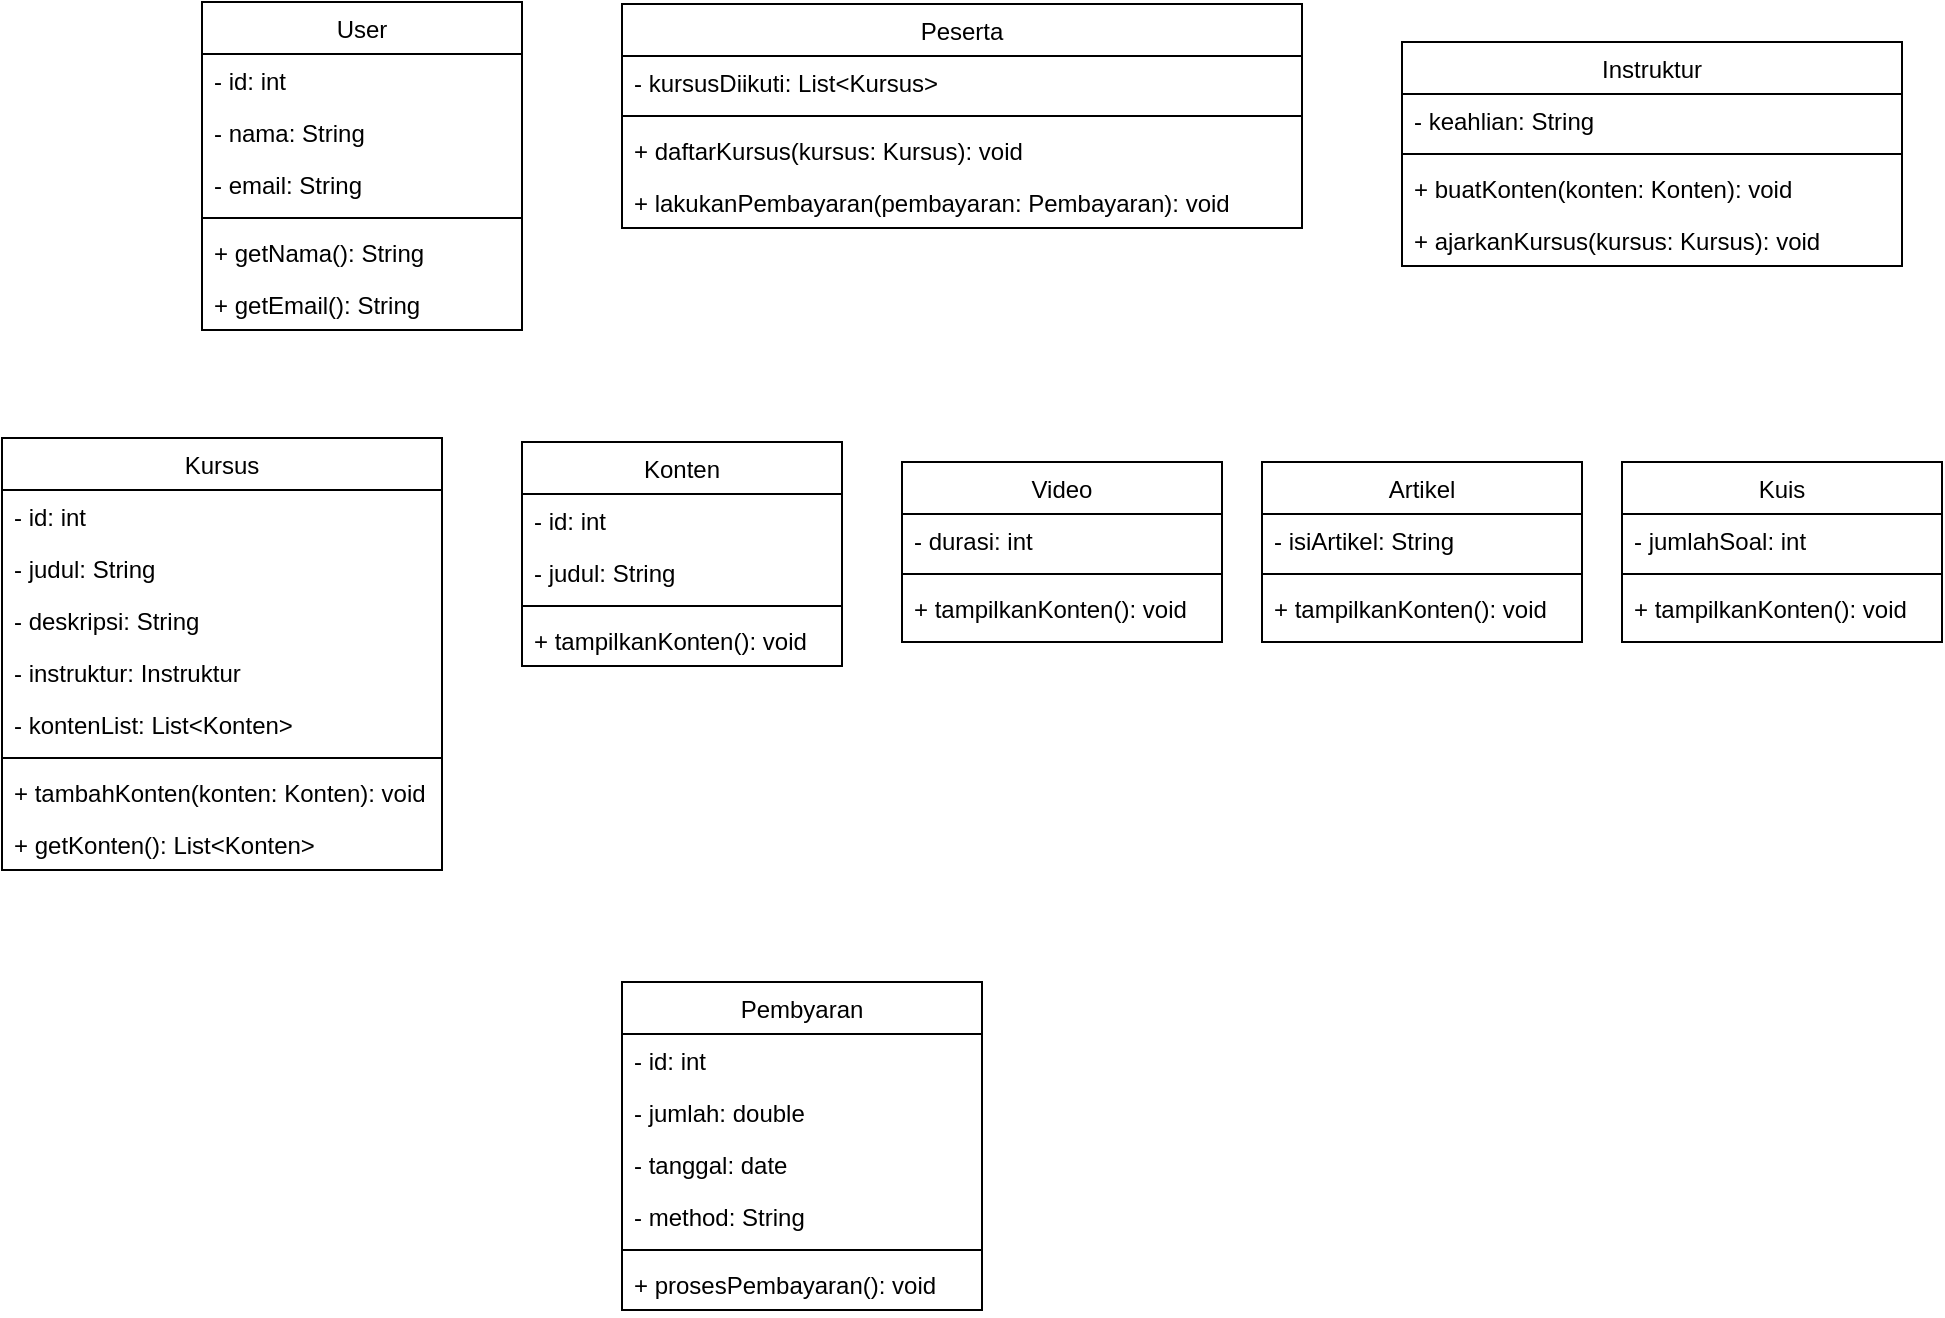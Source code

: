<mxfile version="27.1.6">
  <diagram id="C5RBs43oDa-KdzZeNtuy" name="Page-1">
    <mxGraphModel dx="1680" dy="1632" grid="1" gridSize="10" guides="1" tooltips="1" connect="1" arrows="1" fold="1" page="1" pageScale="1" pageWidth="827" pageHeight="1169" math="0" shadow="0">
      <root>
        <mxCell id="WIyWlLk6GJQsqaUBKTNV-0" />
        <mxCell id="WIyWlLk6GJQsqaUBKTNV-1" parent="WIyWlLk6GJQsqaUBKTNV-0" />
        <mxCell id="zkfFHV4jXpPFQw0GAbJ--0" value="Instruktur" style="swimlane;fontStyle=0;align=center;verticalAlign=top;childLayout=stackLayout;horizontal=1;startSize=26;horizontalStack=0;resizeParent=1;resizeLast=0;collapsible=1;marginBottom=0;rounded=0;shadow=0;strokeWidth=1;" parent="WIyWlLk6GJQsqaUBKTNV-1" vertex="1">
          <mxGeometry x="680" y="-130" width="250" height="112" as="geometry">
            <mxRectangle x="230" y="140" width="160" height="26" as="alternateBounds" />
          </mxGeometry>
        </mxCell>
        <mxCell id="zkfFHV4jXpPFQw0GAbJ--1" value="- keahlian: String" style="text;align=left;verticalAlign=top;spacingLeft=4;spacingRight=4;overflow=hidden;rotatable=0;points=[[0,0.5],[1,0.5]];portConstraint=eastwest;" parent="zkfFHV4jXpPFQw0GAbJ--0" vertex="1">
          <mxGeometry y="26" width="250" height="26" as="geometry" />
        </mxCell>
        <mxCell id="zkfFHV4jXpPFQw0GAbJ--4" value="" style="line;html=1;strokeWidth=1;align=left;verticalAlign=middle;spacingTop=-1;spacingLeft=3;spacingRight=3;rotatable=0;labelPosition=right;points=[];portConstraint=eastwest;" parent="zkfFHV4jXpPFQw0GAbJ--0" vertex="1">
          <mxGeometry y="52" width="250" height="8" as="geometry" />
        </mxCell>
        <mxCell id="zkfFHV4jXpPFQw0GAbJ--5" value="+ buatKonten(konten: Konten): void" style="text;align=left;verticalAlign=top;spacingLeft=4;spacingRight=4;overflow=hidden;rotatable=0;points=[[0,0.5],[1,0.5]];portConstraint=eastwest;" parent="zkfFHV4jXpPFQw0GAbJ--0" vertex="1">
          <mxGeometry y="60" width="250" height="26" as="geometry" />
        </mxCell>
        <mxCell id="D5QSTnOY90XY7j85dq2K-53" value="+ ajarkanKursus(kursus: Kursus): void" style="text;align=left;verticalAlign=top;spacingLeft=4;spacingRight=4;overflow=hidden;rotatable=0;points=[[0,0.5],[1,0.5]];portConstraint=eastwest;" vertex="1" parent="zkfFHV4jXpPFQw0GAbJ--0">
          <mxGeometry y="86" width="250" height="26" as="geometry" />
        </mxCell>
        <mxCell id="zkfFHV4jXpPFQw0GAbJ--17" value="Kursus" style="swimlane;fontStyle=0;align=center;verticalAlign=top;childLayout=stackLayout;horizontal=1;startSize=26;horizontalStack=0;resizeParent=1;resizeLast=0;collapsible=1;marginBottom=0;rounded=0;shadow=0;strokeWidth=1;" parent="WIyWlLk6GJQsqaUBKTNV-1" vertex="1">
          <mxGeometry x="-20" y="68" width="220" height="216" as="geometry">
            <mxRectangle x="550" y="140" width="160" height="26" as="alternateBounds" />
          </mxGeometry>
        </mxCell>
        <mxCell id="zkfFHV4jXpPFQw0GAbJ--18" value="- id: int" style="text;align=left;verticalAlign=top;spacingLeft=4;spacingRight=4;overflow=hidden;rotatable=0;points=[[0,0.5],[1,0.5]];portConstraint=eastwest;" parent="zkfFHV4jXpPFQw0GAbJ--17" vertex="1">
          <mxGeometry y="26" width="220" height="26" as="geometry" />
        </mxCell>
        <mxCell id="zkfFHV4jXpPFQw0GAbJ--19" value="- judul: String" style="text;align=left;verticalAlign=top;spacingLeft=4;spacingRight=4;overflow=hidden;rotatable=0;points=[[0,0.5],[1,0.5]];portConstraint=eastwest;rounded=0;shadow=0;html=0;" parent="zkfFHV4jXpPFQw0GAbJ--17" vertex="1">
          <mxGeometry y="52" width="220" height="26" as="geometry" />
        </mxCell>
        <mxCell id="zkfFHV4jXpPFQw0GAbJ--20" value="- deskripsi: String" style="text;align=left;verticalAlign=top;spacingLeft=4;spacingRight=4;overflow=hidden;rotatable=0;points=[[0,0.5],[1,0.5]];portConstraint=eastwest;rounded=0;shadow=0;html=0;" parent="zkfFHV4jXpPFQw0GAbJ--17" vertex="1">
          <mxGeometry y="78" width="220" height="26" as="geometry" />
        </mxCell>
        <mxCell id="zkfFHV4jXpPFQw0GAbJ--24" value="- instruktur: Instruktur" style="text;align=left;verticalAlign=top;spacingLeft=4;spacingRight=4;overflow=hidden;rotatable=0;points=[[0,0.5],[1,0.5]];portConstraint=eastwest;" parent="zkfFHV4jXpPFQw0GAbJ--17" vertex="1">
          <mxGeometry y="104" width="220" height="26" as="geometry" />
        </mxCell>
        <mxCell id="zkfFHV4jXpPFQw0GAbJ--25" value="- kontenList: List&lt;Konten&gt;" style="text;align=left;verticalAlign=top;spacingLeft=4;spacingRight=4;overflow=hidden;rotatable=0;points=[[0,0.5],[1,0.5]];portConstraint=eastwest;" parent="zkfFHV4jXpPFQw0GAbJ--17" vertex="1">
          <mxGeometry y="130" width="220" height="26" as="geometry" />
        </mxCell>
        <mxCell id="zkfFHV4jXpPFQw0GAbJ--23" value="" style="line;html=1;strokeWidth=1;align=left;verticalAlign=middle;spacingTop=-1;spacingLeft=3;spacingRight=3;rotatable=0;labelPosition=right;points=[];portConstraint=eastwest;" parent="zkfFHV4jXpPFQw0GAbJ--17" vertex="1">
          <mxGeometry y="156" width="220" height="8" as="geometry" />
        </mxCell>
        <mxCell id="D5QSTnOY90XY7j85dq2K-54" value="+ tambahKonten(konten: Konten): void" style="text;align=left;verticalAlign=top;spacingLeft=4;spacingRight=4;overflow=hidden;rotatable=0;points=[[0,0.5],[1,0.5]];portConstraint=eastwest;" vertex="1" parent="zkfFHV4jXpPFQw0GAbJ--17">
          <mxGeometry y="164" width="220" height="26" as="geometry" />
        </mxCell>
        <mxCell id="D5QSTnOY90XY7j85dq2K-55" value="+ getKonten(): List&lt;Konten&gt;" style="text;align=left;verticalAlign=top;spacingLeft=4;spacingRight=4;overflow=hidden;rotatable=0;points=[[0,0.5],[1,0.5]];portConstraint=eastwest;" vertex="1" parent="zkfFHV4jXpPFQw0GAbJ--17">
          <mxGeometry y="190" width="220" height="26" as="geometry" />
        </mxCell>
        <mxCell id="D5QSTnOY90XY7j85dq2K-38" value="User" style="swimlane;fontStyle=0;align=center;verticalAlign=top;childLayout=stackLayout;horizontal=1;startSize=26;horizontalStack=0;resizeParent=1;resizeLast=0;collapsible=1;marginBottom=0;rounded=0;shadow=0;strokeWidth=1;" vertex="1" parent="WIyWlLk6GJQsqaUBKTNV-1">
          <mxGeometry x="80" y="-150" width="160" height="164" as="geometry">
            <mxRectangle x="230" y="140" width="160" height="26" as="alternateBounds" />
          </mxGeometry>
        </mxCell>
        <mxCell id="D5QSTnOY90XY7j85dq2K-39" value="- id: int" style="text;align=left;verticalAlign=top;spacingLeft=4;spacingRight=4;overflow=hidden;rotatable=0;points=[[0,0.5],[1,0.5]];portConstraint=eastwest;" vertex="1" parent="D5QSTnOY90XY7j85dq2K-38">
          <mxGeometry y="26" width="160" height="26" as="geometry" />
        </mxCell>
        <mxCell id="D5QSTnOY90XY7j85dq2K-40" value="- nama: String" style="text;align=left;verticalAlign=top;spacingLeft=4;spacingRight=4;overflow=hidden;rotatable=0;points=[[0,0.5],[1,0.5]];portConstraint=eastwest;rounded=0;shadow=0;html=0;" vertex="1" parent="D5QSTnOY90XY7j85dq2K-38">
          <mxGeometry y="52" width="160" height="26" as="geometry" />
        </mxCell>
        <mxCell id="D5QSTnOY90XY7j85dq2K-41" value="- email: String" style="text;align=left;verticalAlign=top;spacingLeft=4;spacingRight=4;overflow=hidden;rotatable=0;points=[[0,0.5],[1,0.5]];portConstraint=eastwest;rounded=0;shadow=0;html=0;" vertex="1" parent="D5QSTnOY90XY7j85dq2K-38">
          <mxGeometry y="78" width="160" height="26" as="geometry" />
        </mxCell>
        <mxCell id="D5QSTnOY90XY7j85dq2K-42" value="" style="line;html=1;strokeWidth=1;align=left;verticalAlign=middle;spacingTop=-1;spacingLeft=3;spacingRight=3;rotatable=0;labelPosition=right;points=[];portConstraint=eastwest;" vertex="1" parent="D5QSTnOY90XY7j85dq2K-38">
          <mxGeometry y="104" width="160" height="8" as="geometry" />
        </mxCell>
        <mxCell id="D5QSTnOY90XY7j85dq2K-43" value="+ getNama(): String" style="text;align=left;verticalAlign=top;spacingLeft=4;spacingRight=4;overflow=hidden;rotatable=0;points=[[0,0.5],[1,0.5]];portConstraint=eastwest;" vertex="1" parent="D5QSTnOY90XY7j85dq2K-38">
          <mxGeometry y="112" width="160" height="26" as="geometry" />
        </mxCell>
        <mxCell id="D5QSTnOY90XY7j85dq2K-45" value="+ getEmail(): String" style="text;align=left;verticalAlign=top;spacingLeft=4;spacingRight=4;overflow=hidden;rotatable=0;points=[[0,0.5],[1,0.5]];portConstraint=eastwest;" vertex="1" parent="D5QSTnOY90XY7j85dq2K-38">
          <mxGeometry y="138" width="160" height="26" as="geometry" />
        </mxCell>
        <mxCell id="D5QSTnOY90XY7j85dq2K-46" value="Peserta" style="swimlane;fontStyle=0;align=center;verticalAlign=top;childLayout=stackLayout;horizontal=1;startSize=26;horizontalStack=0;resizeParent=1;resizeLast=0;collapsible=1;marginBottom=0;rounded=0;shadow=0;strokeWidth=1;" vertex="1" parent="WIyWlLk6GJQsqaUBKTNV-1">
          <mxGeometry x="290" y="-149" width="340" height="112" as="geometry">
            <mxRectangle x="550" y="140" width="160" height="26" as="alternateBounds" />
          </mxGeometry>
        </mxCell>
        <mxCell id="D5QSTnOY90XY7j85dq2K-48" value="- kursusDiikuti: List&lt;Kursus&gt;" style="text;align=left;verticalAlign=top;spacingLeft=4;spacingRight=4;overflow=hidden;rotatable=0;points=[[0,0.5],[1,0.5]];portConstraint=eastwest;rounded=0;shadow=0;html=0;" vertex="1" parent="D5QSTnOY90XY7j85dq2K-46">
          <mxGeometry y="26" width="340" height="26" as="geometry" />
        </mxCell>
        <mxCell id="D5QSTnOY90XY7j85dq2K-50" value="" style="line;html=1;strokeWidth=1;align=left;verticalAlign=middle;spacingTop=-1;spacingLeft=3;spacingRight=3;rotatable=0;labelPosition=right;points=[];portConstraint=eastwest;" vertex="1" parent="D5QSTnOY90XY7j85dq2K-46">
          <mxGeometry y="52" width="340" height="8" as="geometry" />
        </mxCell>
        <mxCell id="D5QSTnOY90XY7j85dq2K-51" value="+ daftarKursus(kursus: Kursus): void" style="text;align=left;verticalAlign=top;spacingLeft=4;spacingRight=4;overflow=hidden;rotatable=0;points=[[0,0.5],[1,0.5]];portConstraint=eastwest;" vertex="1" parent="D5QSTnOY90XY7j85dq2K-46">
          <mxGeometry y="60" width="340" height="26" as="geometry" />
        </mxCell>
        <mxCell id="D5QSTnOY90XY7j85dq2K-52" value="+ lakukanPembayaran(pembayaran: Pembayaran): void" style="text;align=left;verticalAlign=top;spacingLeft=4;spacingRight=4;overflow=hidden;rotatable=0;points=[[0,0.5],[1,0.5]];portConstraint=eastwest;" vertex="1" parent="D5QSTnOY90XY7j85dq2K-46">
          <mxGeometry y="86" width="340" height="26" as="geometry" />
        </mxCell>
        <mxCell id="D5QSTnOY90XY7j85dq2K-56" value="Konten" style="swimlane;fontStyle=0;align=center;verticalAlign=top;childLayout=stackLayout;horizontal=1;startSize=26;horizontalStack=0;resizeParent=1;resizeLast=0;collapsible=1;marginBottom=0;rounded=0;shadow=0;strokeWidth=1;" vertex="1" parent="WIyWlLk6GJQsqaUBKTNV-1">
          <mxGeometry x="240" y="70" width="160" height="112" as="geometry">
            <mxRectangle x="550" y="140" width="160" height="26" as="alternateBounds" />
          </mxGeometry>
        </mxCell>
        <mxCell id="D5QSTnOY90XY7j85dq2K-57" value="- id: int" style="text;align=left;verticalAlign=top;spacingLeft=4;spacingRight=4;overflow=hidden;rotatable=0;points=[[0,0.5],[1,0.5]];portConstraint=eastwest;" vertex="1" parent="D5QSTnOY90XY7j85dq2K-56">
          <mxGeometry y="26" width="160" height="26" as="geometry" />
        </mxCell>
        <mxCell id="D5QSTnOY90XY7j85dq2K-58" value="- judul: String" style="text;align=left;verticalAlign=top;spacingLeft=4;spacingRight=4;overflow=hidden;rotatable=0;points=[[0,0.5],[1,0.5]];portConstraint=eastwest;rounded=0;shadow=0;html=0;" vertex="1" parent="D5QSTnOY90XY7j85dq2K-56">
          <mxGeometry y="52" width="160" height="26" as="geometry" />
        </mxCell>
        <mxCell id="D5QSTnOY90XY7j85dq2K-60" value="" style="line;html=1;strokeWidth=1;align=left;verticalAlign=middle;spacingTop=-1;spacingLeft=3;spacingRight=3;rotatable=0;labelPosition=right;points=[];portConstraint=eastwest;" vertex="1" parent="D5QSTnOY90XY7j85dq2K-56">
          <mxGeometry y="78" width="160" height="8" as="geometry" />
        </mxCell>
        <mxCell id="D5QSTnOY90XY7j85dq2K-61" value="+ tampilkanKonten(): void" style="text;align=left;verticalAlign=top;spacingLeft=4;spacingRight=4;overflow=hidden;rotatable=0;points=[[0,0.5],[1,0.5]];portConstraint=eastwest;" vertex="1" parent="D5QSTnOY90XY7j85dq2K-56">
          <mxGeometry y="86" width="160" height="26" as="geometry" />
        </mxCell>
        <mxCell id="D5QSTnOY90XY7j85dq2K-63" value="Video" style="swimlane;fontStyle=0;align=center;verticalAlign=top;childLayout=stackLayout;horizontal=1;startSize=26;horizontalStack=0;resizeParent=1;resizeLast=0;collapsible=1;marginBottom=0;rounded=0;shadow=0;strokeWidth=1;" vertex="1" parent="WIyWlLk6GJQsqaUBKTNV-1">
          <mxGeometry x="430" y="80" width="160" height="90" as="geometry">
            <mxRectangle x="550" y="140" width="160" height="26" as="alternateBounds" />
          </mxGeometry>
        </mxCell>
        <mxCell id="D5QSTnOY90XY7j85dq2K-64" value="- durasi: int" style="text;align=left;verticalAlign=top;spacingLeft=4;spacingRight=4;overflow=hidden;rotatable=0;points=[[0,0.5],[1,0.5]];portConstraint=eastwest;" vertex="1" parent="D5QSTnOY90XY7j85dq2K-63">
          <mxGeometry y="26" width="160" height="26" as="geometry" />
        </mxCell>
        <mxCell id="D5QSTnOY90XY7j85dq2K-66" value="" style="line;html=1;strokeWidth=1;align=left;verticalAlign=middle;spacingTop=-1;spacingLeft=3;spacingRight=3;rotatable=0;labelPosition=right;points=[];portConstraint=eastwest;" vertex="1" parent="D5QSTnOY90XY7j85dq2K-63">
          <mxGeometry y="52" width="160" height="8" as="geometry" />
        </mxCell>
        <mxCell id="D5QSTnOY90XY7j85dq2K-67" value="+ tampilkanKonten(): void" style="text;align=left;verticalAlign=top;spacingLeft=4;spacingRight=4;overflow=hidden;rotatable=0;points=[[0,0.5],[1,0.5]];portConstraint=eastwest;" vertex="1" parent="D5QSTnOY90XY7j85dq2K-63">
          <mxGeometry y="60" width="160" height="30" as="geometry" />
        </mxCell>
        <mxCell id="D5QSTnOY90XY7j85dq2K-68" value="Artikel" style="swimlane;fontStyle=0;align=center;verticalAlign=top;childLayout=stackLayout;horizontal=1;startSize=26;horizontalStack=0;resizeParent=1;resizeLast=0;collapsible=1;marginBottom=0;rounded=0;shadow=0;strokeWidth=1;" vertex="1" parent="WIyWlLk6GJQsqaUBKTNV-1">
          <mxGeometry x="610" y="80" width="160" height="90" as="geometry">
            <mxRectangle x="550" y="140" width="160" height="26" as="alternateBounds" />
          </mxGeometry>
        </mxCell>
        <mxCell id="D5QSTnOY90XY7j85dq2K-69" value="- isiArtikel: String" style="text;align=left;verticalAlign=top;spacingLeft=4;spacingRight=4;overflow=hidden;rotatable=0;points=[[0,0.5],[1,0.5]];portConstraint=eastwest;" vertex="1" parent="D5QSTnOY90XY7j85dq2K-68">
          <mxGeometry y="26" width="160" height="26" as="geometry" />
        </mxCell>
        <mxCell id="D5QSTnOY90XY7j85dq2K-70" value="" style="line;html=1;strokeWidth=1;align=left;verticalAlign=middle;spacingTop=-1;spacingLeft=3;spacingRight=3;rotatable=0;labelPosition=right;points=[];portConstraint=eastwest;" vertex="1" parent="D5QSTnOY90XY7j85dq2K-68">
          <mxGeometry y="52" width="160" height="8" as="geometry" />
        </mxCell>
        <mxCell id="D5QSTnOY90XY7j85dq2K-71" value="+ tampilkanKonten(): void" style="text;align=left;verticalAlign=top;spacingLeft=4;spacingRight=4;overflow=hidden;rotatable=0;points=[[0,0.5],[1,0.5]];portConstraint=eastwest;" vertex="1" parent="D5QSTnOY90XY7j85dq2K-68">
          <mxGeometry y="60" width="160" height="30" as="geometry" />
        </mxCell>
        <mxCell id="D5QSTnOY90XY7j85dq2K-72" value="Kuis" style="swimlane;fontStyle=0;align=center;verticalAlign=top;childLayout=stackLayout;horizontal=1;startSize=26;horizontalStack=0;resizeParent=1;resizeLast=0;collapsible=1;marginBottom=0;rounded=0;shadow=0;strokeWidth=1;" vertex="1" parent="WIyWlLk6GJQsqaUBKTNV-1">
          <mxGeometry x="790" y="80" width="160" height="90" as="geometry">
            <mxRectangle x="550" y="140" width="160" height="26" as="alternateBounds" />
          </mxGeometry>
        </mxCell>
        <mxCell id="D5QSTnOY90XY7j85dq2K-73" value="- jumlahSoal: int" style="text;align=left;verticalAlign=top;spacingLeft=4;spacingRight=4;overflow=hidden;rotatable=0;points=[[0,0.5],[1,0.5]];portConstraint=eastwest;" vertex="1" parent="D5QSTnOY90XY7j85dq2K-72">
          <mxGeometry y="26" width="160" height="26" as="geometry" />
        </mxCell>
        <mxCell id="D5QSTnOY90XY7j85dq2K-74" value="" style="line;html=1;strokeWidth=1;align=left;verticalAlign=middle;spacingTop=-1;spacingLeft=3;spacingRight=3;rotatable=0;labelPosition=right;points=[];portConstraint=eastwest;" vertex="1" parent="D5QSTnOY90XY7j85dq2K-72">
          <mxGeometry y="52" width="160" height="8" as="geometry" />
        </mxCell>
        <mxCell id="D5QSTnOY90XY7j85dq2K-75" value="+ tampilkanKonten(): void" style="text;align=left;verticalAlign=top;spacingLeft=4;spacingRight=4;overflow=hidden;rotatable=0;points=[[0,0.5],[1,0.5]];portConstraint=eastwest;" vertex="1" parent="D5QSTnOY90XY7j85dq2K-72">
          <mxGeometry y="60" width="160" height="30" as="geometry" />
        </mxCell>
        <mxCell id="D5QSTnOY90XY7j85dq2K-76" value="Pembyaran" style="swimlane;fontStyle=0;align=center;verticalAlign=top;childLayout=stackLayout;horizontal=1;startSize=26;horizontalStack=0;resizeParent=1;resizeLast=0;collapsible=1;marginBottom=0;rounded=0;shadow=0;strokeWidth=1;" vertex="1" parent="WIyWlLk6GJQsqaUBKTNV-1">
          <mxGeometry x="290" y="340" width="180" height="164" as="geometry">
            <mxRectangle x="550" y="140" width="160" height="26" as="alternateBounds" />
          </mxGeometry>
        </mxCell>
        <mxCell id="D5QSTnOY90XY7j85dq2K-77" value="- id: int" style="text;align=left;verticalAlign=top;spacingLeft=4;spacingRight=4;overflow=hidden;rotatable=0;points=[[0,0.5],[1,0.5]];portConstraint=eastwest;" vertex="1" parent="D5QSTnOY90XY7j85dq2K-76">
          <mxGeometry y="26" width="180" height="26" as="geometry" />
        </mxCell>
        <mxCell id="D5QSTnOY90XY7j85dq2K-78" value="- jumlah: double" style="text;align=left;verticalAlign=top;spacingLeft=4;spacingRight=4;overflow=hidden;rotatable=0;points=[[0,0.5],[1,0.5]];portConstraint=eastwest;rounded=0;shadow=0;html=0;" vertex="1" parent="D5QSTnOY90XY7j85dq2K-76">
          <mxGeometry y="52" width="180" height="26" as="geometry" />
        </mxCell>
        <mxCell id="D5QSTnOY90XY7j85dq2K-79" value="- tanggal: date" style="text;align=left;verticalAlign=top;spacingLeft=4;spacingRight=4;overflow=hidden;rotatable=0;points=[[0,0.5],[1,0.5]];portConstraint=eastwest;rounded=0;shadow=0;html=0;" vertex="1" parent="D5QSTnOY90XY7j85dq2K-76">
          <mxGeometry y="78" width="180" height="26" as="geometry" />
        </mxCell>
        <mxCell id="D5QSTnOY90XY7j85dq2K-80" value="- method: String" style="text;align=left;verticalAlign=top;spacingLeft=4;spacingRight=4;overflow=hidden;rotatable=0;points=[[0,0.5],[1,0.5]];portConstraint=eastwest;" vertex="1" parent="D5QSTnOY90XY7j85dq2K-76">
          <mxGeometry y="104" width="180" height="26" as="geometry" />
        </mxCell>
        <mxCell id="D5QSTnOY90XY7j85dq2K-82" value="" style="line;html=1;strokeWidth=1;align=left;verticalAlign=middle;spacingTop=-1;spacingLeft=3;spacingRight=3;rotatable=0;labelPosition=right;points=[];portConstraint=eastwest;" vertex="1" parent="D5QSTnOY90XY7j85dq2K-76">
          <mxGeometry y="130" width="180" height="8" as="geometry" />
        </mxCell>
        <mxCell id="D5QSTnOY90XY7j85dq2K-83" value="+ prosesPembayaran(): void" style="text;align=left;verticalAlign=top;spacingLeft=4;spacingRight=4;overflow=hidden;rotatable=0;points=[[0,0.5],[1,0.5]];portConstraint=eastwest;" vertex="1" parent="D5QSTnOY90XY7j85dq2K-76">
          <mxGeometry y="138" width="180" height="26" as="geometry" />
        </mxCell>
      </root>
    </mxGraphModel>
  </diagram>
</mxfile>
